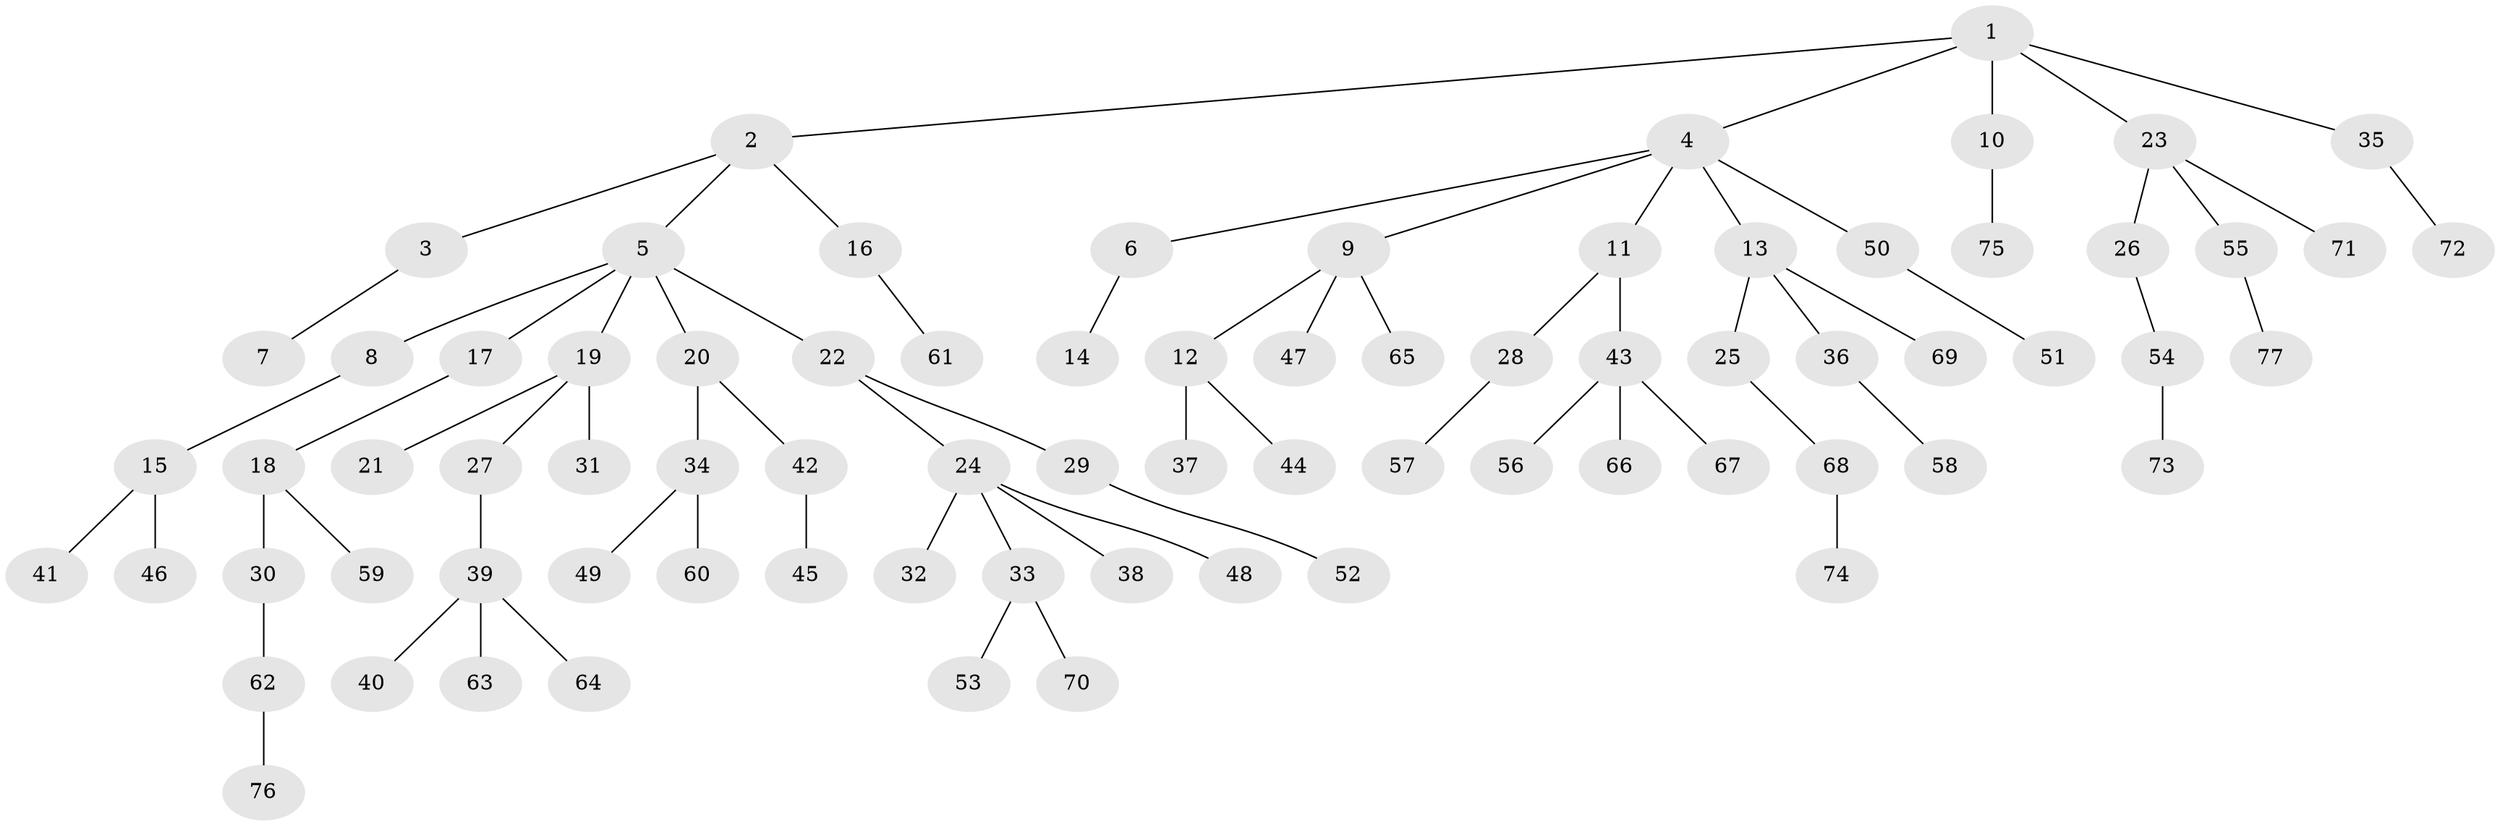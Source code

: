 // coarse degree distribution, {5: 0.0196078431372549, 4: 0.0392156862745098, 1: 0.5882352941176471, 7: 0.0196078431372549, 8: 0.0196078431372549, 2: 0.17647058823529413, 3: 0.11764705882352941, 6: 0.0196078431372549}
// Generated by graph-tools (version 1.1) at 2025/42/03/06/25 10:42:02]
// undirected, 77 vertices, 76 edges
graph export_dot {
graph [start="1"]
  node [color=gray90,style=filled];
  1;
  2;
  3;
  4;
  5;
  6;
  7;
  8;
  9;
  10;
  11;
  12;
  13;
  14;
  15;
  16;
  17;
  18;
  19;
  20;
  21;
  22;
  23;
  24;
  25;
  26;
  27;
  28;
  29;
  30;
  31;
  32;
  33;
  34;
  35;
  36;
  37;
  38;
  39;
  40;
  41;
  42;
  43;
  44;
  45;
  46;
  47;
  48;
  49;
  50;
  51;
  52;
  53;
  54;
  55;
  56;
  57;
  58;
  59;
  60;
  61;
  62;
  63;
  64;
  65;
  66;
  67;
  68;
  69;
  70;
  71;
  72;
  73;
  74;
  75;
  76;
  77;
  1 -- 2;
  1 -- 4;
  1 -- 10;
  1 -- 23;
  1 -- 35;
  2 -- 3;
  2 -- 5;
  2 -- 16;
  3 -- 7;
  4 -- 6;
  4 -- 9;
  4 -- 11;
  4 -- 13;
  4 -- 50;
  5 -- 8;
  5 -- 17;
  5 -- 19;
  5 -- 20;
  5 -- 22;
  6 -- 14;
  8 -- 15;
  9 -- 12;
  9 -- 47;
  9 -- 65;
  10 -- 75;
  11 -- 28;
  11 -- 43;
  12 -- 37;
  12 -- 44;
  13 -- 25;
  13 -- 36;
  13 -- 69;
  15 -- 41;
  15 -- 46;
  16 -- 61;
  17 -- 18;
  18 -- 30;
  18 -- 59;
  19 -- 21;
  19 -- 27;
  19 -- 31;
  20 -- 34;
  20 -- 42;
  22 -- 24;
  22 -- 29;
  23 -- 26;
  23 -- 55;
  23 -- 71;
  24 -- 32;
  24 -- 33;
  24 -- 38;
  24 -- 48;
  25 -- 68;
  26 -- 54;
  27 -- 39;
  28 -- 57;
  29 -- 52;
  30 -- 62;
  33 -- 53;
  33 -- 70;
  34 -- 49;
  34 -- 60;
  35 -- 72;
  36 -- 58;
  39 -- 40;
  39 -- 63;
  39 -- 64;
  42 -- 45;
  43 -- 56;
  43 -- 66;
  43 -- 67;
  50 -- 51;
  54 -- 73;
  55 -- 77;
  62 -- 76;
  68 -- 74;
}
